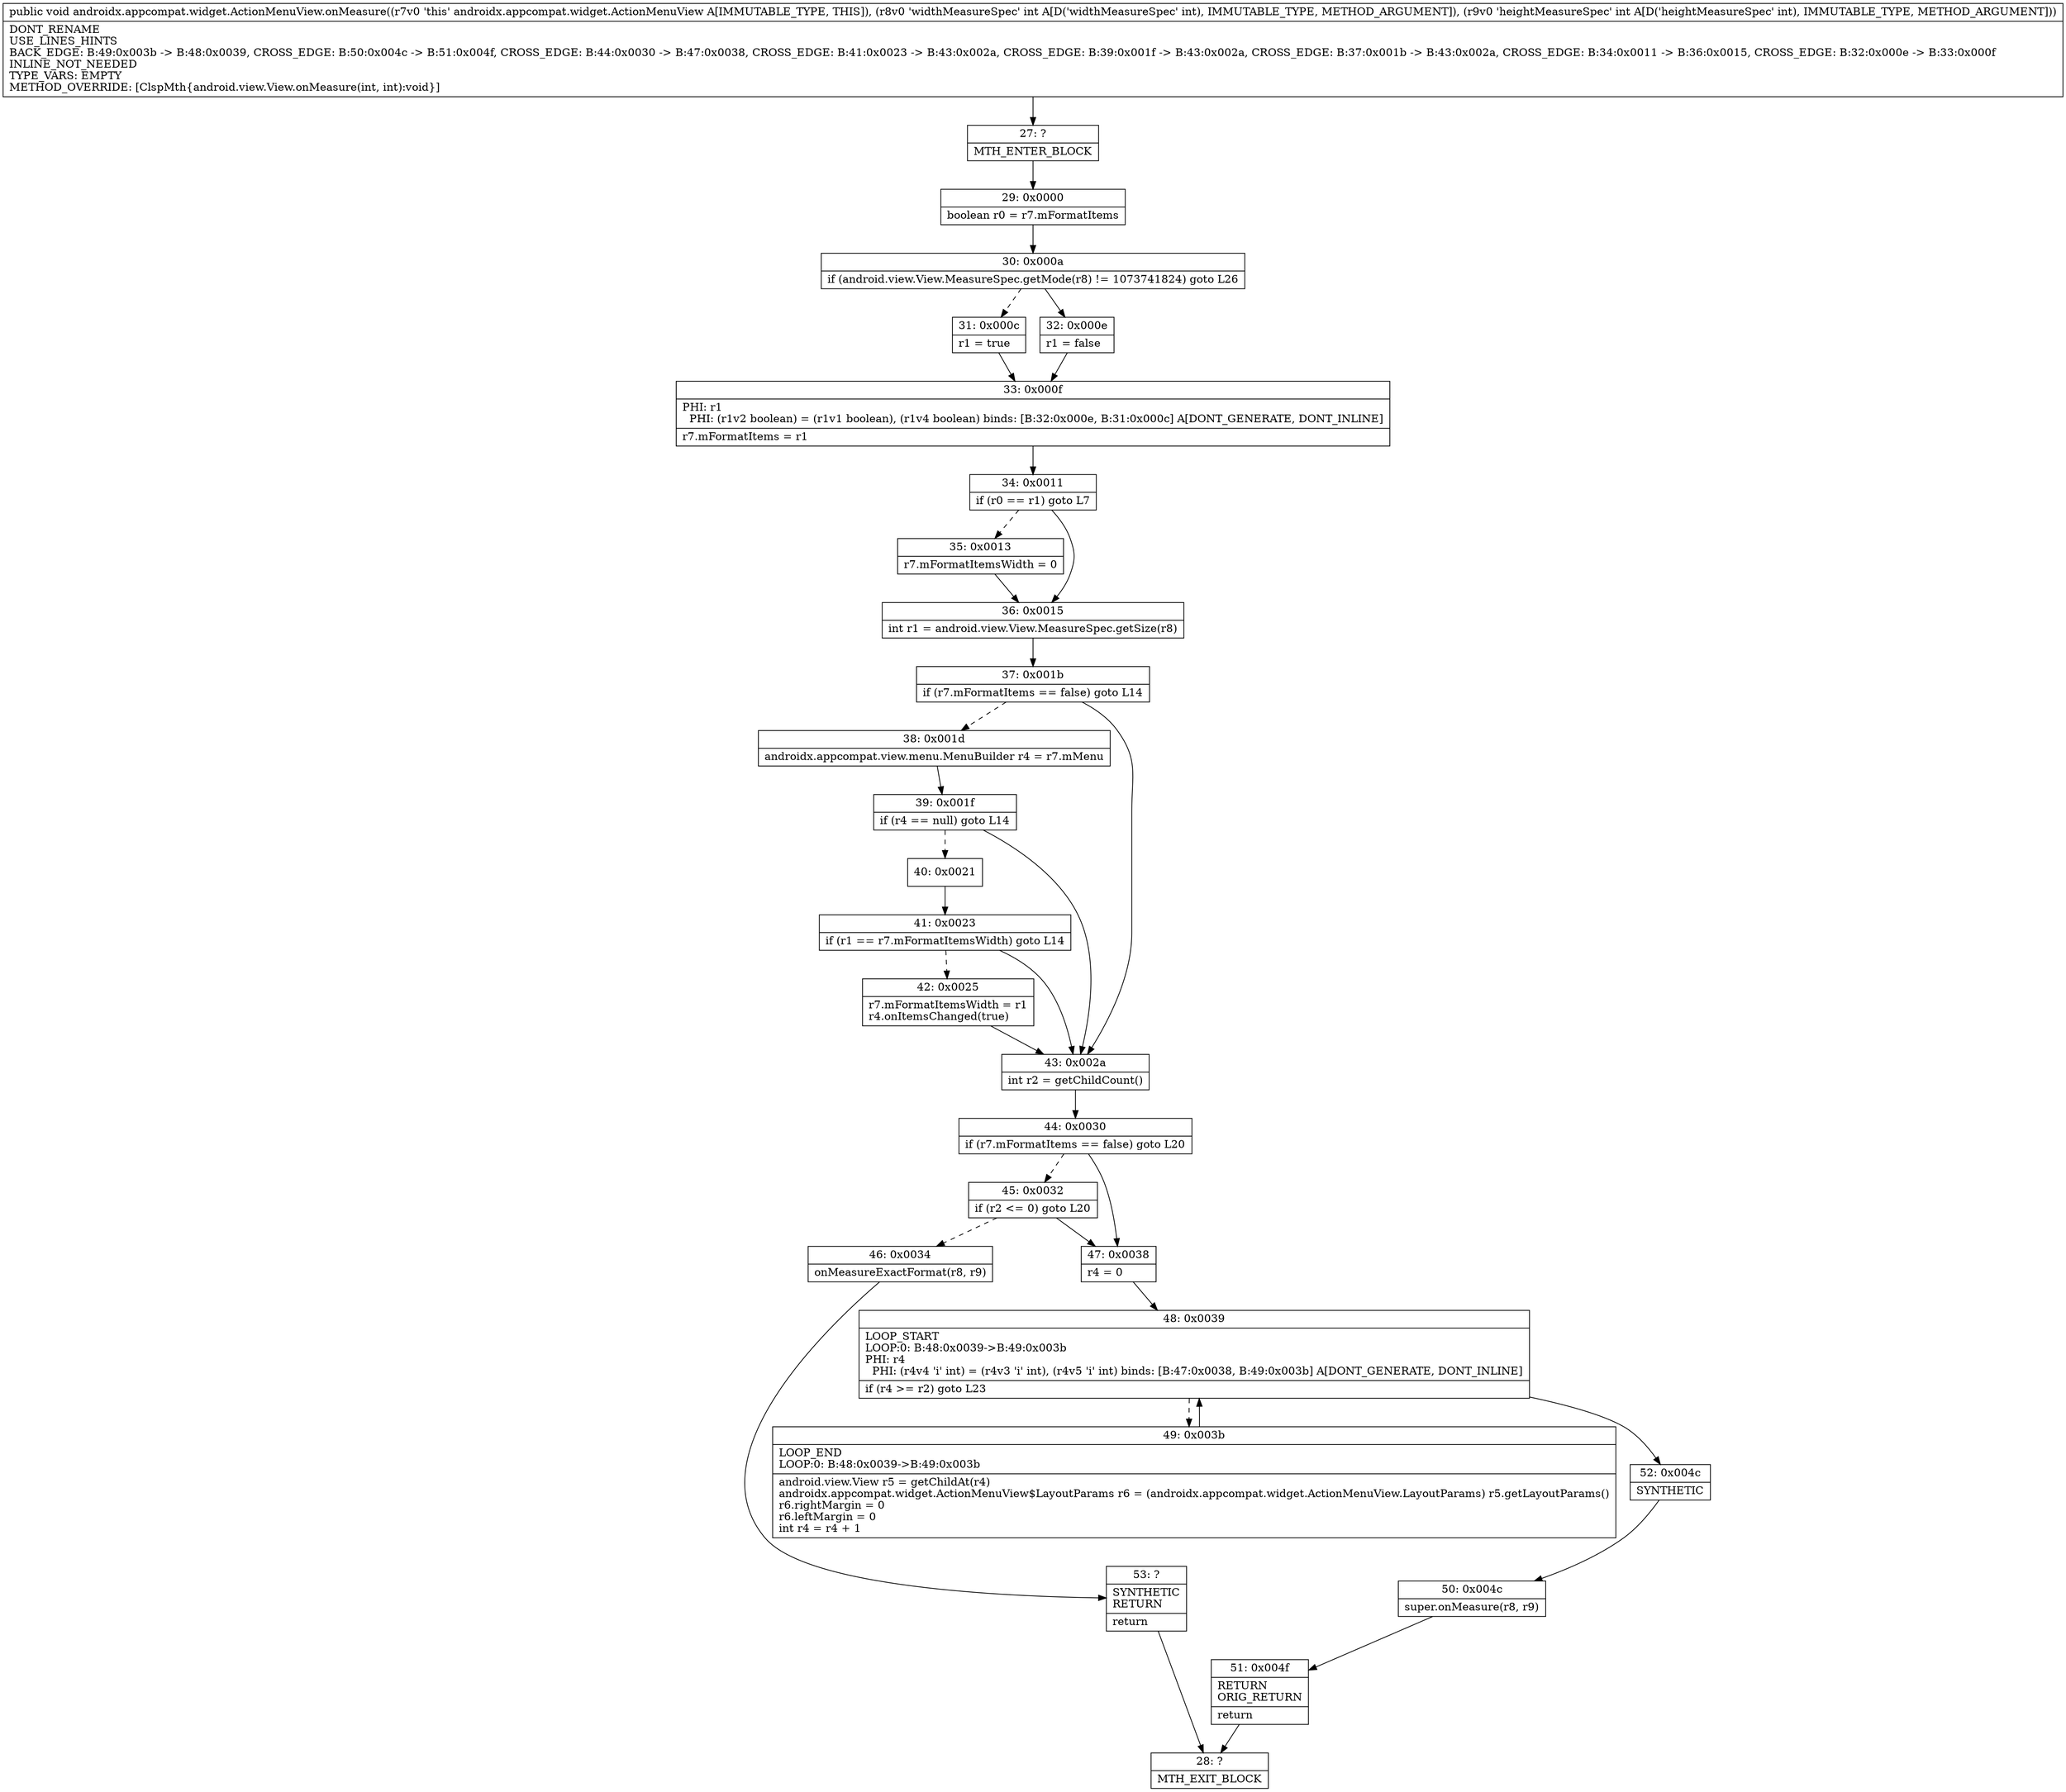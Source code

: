 digraph "CFG forandroidx.appcompat.widget.ActionMenuView.onMeasure(II)V" {
Node_27 [shape=record,label="{27\:\ ?|MTH_ENTER_BLOCK\l}"];
Node_29 [shape=record,label="{29\:\ 0x0000|boolean r0 = r7.mFormatItems\l}"];
Node_30 [shape=record,label="{30\:\ 0x000a|if (android.view.View.MeasureSpec.getMode(r8) != 1073741824) goto L26\l}"];
Node_31 [shape=record,label="{31\:\ 0x000c|r1 = true\l}"];
Node_33 [shape=record,label="{33\:\ 0x000f|PHI: r1 \l  PHI: (r1v2 boolean) = (r1v1 boolean), (r1v4 boolean) binds: [B:32:0x000e, B:31:0x000c] A[DONT_GENERATE, DONT_INLINE]\l|r7.mFormatItems = r1\l}"];
Node_34 [shape=record,label="{34\:\ 0x0011|if (r0 == r1) goto L7\l}"];
Node_35 [shape=record,label="{35\:\ 0x0013|r7.mFormatItemsWidth = 0\l}"];
Node_36 [shape=record,label="{36\:\ 0x0015|int r1 = android.view.View.MeasureSpec.getSize(r8)\l}"];
Node_37 [shape=record,label="{37\:\ 0x001b|if (r7.mFormatItems == false) goto L14\l}"];
Node_38 [shape=record,label="{38\:\ 0x001d|androidx.appcompat.view.menu.MenuBuilder r4 = r7.mMenu\l}"];
Node_39 [shape=record,label="{39\:\ 0x001f|if (r4 == null) goto L14\l}"];
Node_40 [shape=record,label="{40\:\ 0x0021}"];
Node_41 [shape=record,label="{41\:\ 0x0023|if (r1 == r7.mFormatItemsWidth) goto L14\l}"];
Node_42 [shape=record,label="{42\:\ 0x0025|r7.mFormatItemsWidth = r1\lr4.onItemsChanged(true)\l}"];
Node_43 [shape=record,label="{43\:\ 0x002a|int r2 = getChildCount()\l}"];
Node_44 [shape=record,label="{44\:\ 0x0030|if (r7.mFormatItems == false) goto L20\l}"];
Node_45 [shape=record,label="{45\:\ 0x0032|if (r2 \<= 0) goto L20\l}"];
Node_46 [shape=record,label="{46\:\ 0x0034|onMeasureExactFormat(r8, r9)\l}"];
Node_53 [shape=record,label="{53\:\ ?|SYNTHETIC\lRETURN\l|return\l}"];
Node_28 [shape=record,label="{28\:\ ?|MTH_EXIT_BLOCK\l}"];
Node_47 [shape=record,label="{47\:\ 0x0038|r4 = 0\l}"];
Node_48 [shape=record,label="{48\:\ 0x0039|LOOP_START\lLOOP:0: B:48:0x0039\-\>B:49:0x003b\lPHI: r4 \l  PHI: (r4v4 'i' int) = (r4v3 'i' int), (r4v5 'i' int) binds: [B:47:0x0038, B:49:0x003b] A[DONT_GENERATE, DONT_INLINE]\l|if (r4 \>= r2) goto L23\l}"];
Node_49 [shape=record,label="{49\:\ 0x003b|LOOP_END\lLOOP:0: B:48:0x0039\-\>B:49:0x003b\l|android.view.View r5 = getChildAt(r4)\landroidx.appcompat.widget.ActionMenuView$LayoutParams r6 = (androidx.appcompat.widget.ActionMenuView.LayoutParams) r5.getLayoutParams()\lr6.rightMargin = 0\lr6.leftMargin = 0\lint r4 = r4 + 1\l}"];
Node_52 [shape=record,label="{52\:\ 0x004c|SYNTHETIC\l}"];
Node_50 [shape=record,label="{50\:\ 0x004c|super.onMeasure(r8, r9)\l}"];
Node_51 [shape=record,label="{51\:\ 0x004f|RETURN\lORIG_RETURN\l|return\l}"];
Node_32 [shape=record,label="{32\:\ 0x000e|r1 = false\l}"];
MethodNode[shape=record,label="{public void androidx.appcompat.widget.ActionMenuView.onMeasure((r7v0 'this' androidx.appcompat.widget.ActionMenuView A[IMMUTABLE_TYPE, THIS]), (r8v0 'widthMeasureSpec' int A[D('widthMeasureSpec' int), IMMUTABLE_TYPE, METHOD_ARGUMENT]), (r9v0 'heightMeasureSpec' int A[D('heightMeasureSpec' int), IMMUTABLE_TYPE, METHOD_ARGUMENT]))  | DONT_RENAME\lUSE_LINES_HINTS\lBACK_EDGE: B:49:0x003b \-\> B:48:0x0039, CROSS_EDGE: B:50:0x004c \-\> B:51:0x004f, CROSS_EDGE: B:44:0x0030 \-\> B:47:0x0038, CROSS_EDGE: B:41:0x0023 \-\> B:43:0x002a, CROSS_EDGE: B:39:0x001f \-\> B:43:0x002a, CROSS_EDGE: B:37:0x001b \-\> B:43:0x002a, CROSS_EDGE: B:34:0x0011 \-\> B:36:0x0015, CROSS_EDGE: B:32:0x000e \-\> B:33:0x000f\lINLINE_NOT_NEEDED\lTYPE_VARS: EMPTY\lMETHOD_OVERRIDE: [ClspMth\{android.view.View.onMeasure(int, int):void\}]\l}"];
MethodNode -> Node_27;Node_27 -> Node_29;
Node_29 -> Node_30;
Node_30 -> Node_31[style=dashed];
Node_30 -> Node_32;
Node_31 -> Node_33;
Node_33 -> Node_34;
Node_34 -> Node_35[style=dashed];
Node_34 -> Node_36;
Node_35 -> Node_36;
Node_36 -> Node_37;
Node_37 -> Node_38[style=dashed];
Node_37 -> Node_43;
Node_38 -> Node_39;
Node_39 -> Node_40[style=dashed];
Node_39 -> Node_43;
Node_40 -> Node_41;
Node_41 -> Node_42[style=dashed];
Node_41 -> Node_43;
Node_42 -> Node_43;
Node_43 -> Node_44;
Node_44 -> Node_45[style=dashed];
Node_44 -> Node_47;
Node_45 -> Node_46[style=dashed];
Node_45 -> Node_47;
Node_46 -> Node_53;
Node_53 -> Node_28;
Node_47 -> Node_48;
Node_48 -> Node_49[style=dashed];
Node_48 -> Node_52;
Node_49 -> Node_48;
Node_52 -> Node_50;
Node_50 -> Node_51;
Node_51 -> Node_28;
Node_32 -> Node_33;
}

